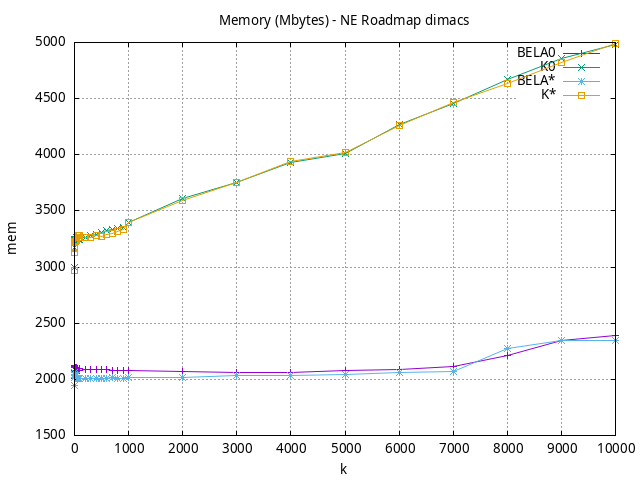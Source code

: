 #!/usr/bin/gnuplot
# -*- coding: utf-8 -*-
#
# results/roadmap/dimacs/NE/USA-road-d.NE.mixed.mem.gnuplot
#
# Started on 01/09/2024 14:44:25
# Author: Carlos Linares López
set grid
set xlabel "k"
set ylabel "mem"

set title "Memory (Mbytes) - NE Roadmap dimacs"

set terminal png enhanced font "Ariel,10"
set output 'USA-road-d.NE.mixed.mem.png'

plot "-" title "BELA0"      with linesp, "-" title "K0"      with linesp, "-" title "BELA*"      with linesp, "-" title "K*"      with linesp

	1 2008.26
	2 2066.72
	3 2075.0
	4 2103.6
	5 2119.0
	6 2119.0
	7 2113.49
	8 2114.52
	9 2119.0
	10 2104.48
	20 2102.64
	30 2102.64
	40 2099.0
	50 2074.65
	60 2074.65
	70 2074.65
	80 2080.86
	90 2095.88
	100 2074.74
	200 2090.93
	300 2084.24
	400 2084.68
	500 2084.68
	600 2084.68
	700 2079.7
	800 2082.74
	900 2082.96
	1000 2079.92
	2000 2067.34
	3000 2061.9
	4000 2059.59
	5000 2075.22
	6000 2085.53
	7000 2116.98
	8000 2210.7
	9000 2347.94
	10000 2392.76
end
	1 2993.96
	2 3172.76
	3 3224.6
	4 3240.44
	5 3240.44
	6 3241.4
	7 3241.4
	8 3241.4
	9 3241.4
	10 3234.71
	20 3241.16
	30 3244.4
	40 3260.78
	50 3260.78
	60 3260.78
	70 3244.82
	80 3244.4
	90 3247.06
	100 3262.95
	200 3263.52
	300 3278.33
	400 3294.14
	500 3305.28
	600 3325.13
	700 3337.07
	800 3343.03
	900 3353.67
	1000 3400.98
	2000 3613.89
	3000 3749.1
	4000 3934.27
	5000 4012.43
	6000 4267.79
	7000 4456.87
	8000 4668.55
	9000 4859.29
	10000 4979.32
end
	1 1948.11
	2 2014.76
	3 2039.16
	4 2060.96
	5 2040.32
	6 2038.96
	7 2039.07
	8 2039.73
	9 2018.82
	10 2037.74
	20 2036.6
	30 2037.96
	40 2037.26
	50 2006.38
	60 2005.53
	70 2005.96
	80 2009.45
	90 2011.7
	100 2006.78
	200 2003.38
	300 2004.81
	400 2009.97
	500 2010.85
	600 2011.07
	700 2013.71
	800 2007.88
	900 2007.75
	1000 2017.59
	2000 2020.22
	3000 2034.21
	4000 2038.58
	5000 2045.4
	6000 2060.8
	7000 2068.56
	8000 2278.15
	9000 2341.61
	10000 2343.62
end
	1 2965.31
	2 3128.24
	3 3161.76
	4 3173.91
	5 3223.53
	6 3227.78
	7 3229.78
	8 3231.4
	9 3231.4
	10 3226.28
	20 3231.81
	30 3236.54
	40 3239.16
	50 3277.38
	60 3281.16
	70 3281.16
	80 3265.72
	90 3262.99
	100 3277.71
	200 3267.42
	300 3266.07
	400 3278.49
	500 3276.28
	600 3287.27
	700 3296.34
	800 3319.46
	900 3338.84
	1000 3393.69
	2000 3596.33
	3000 3753.27
	4000 3944.29
	5000 4016.42
	6000 4260.29
	7000 4463.08
	8000 4631.07
	9000 4825.45
	10000 4988.69
end
